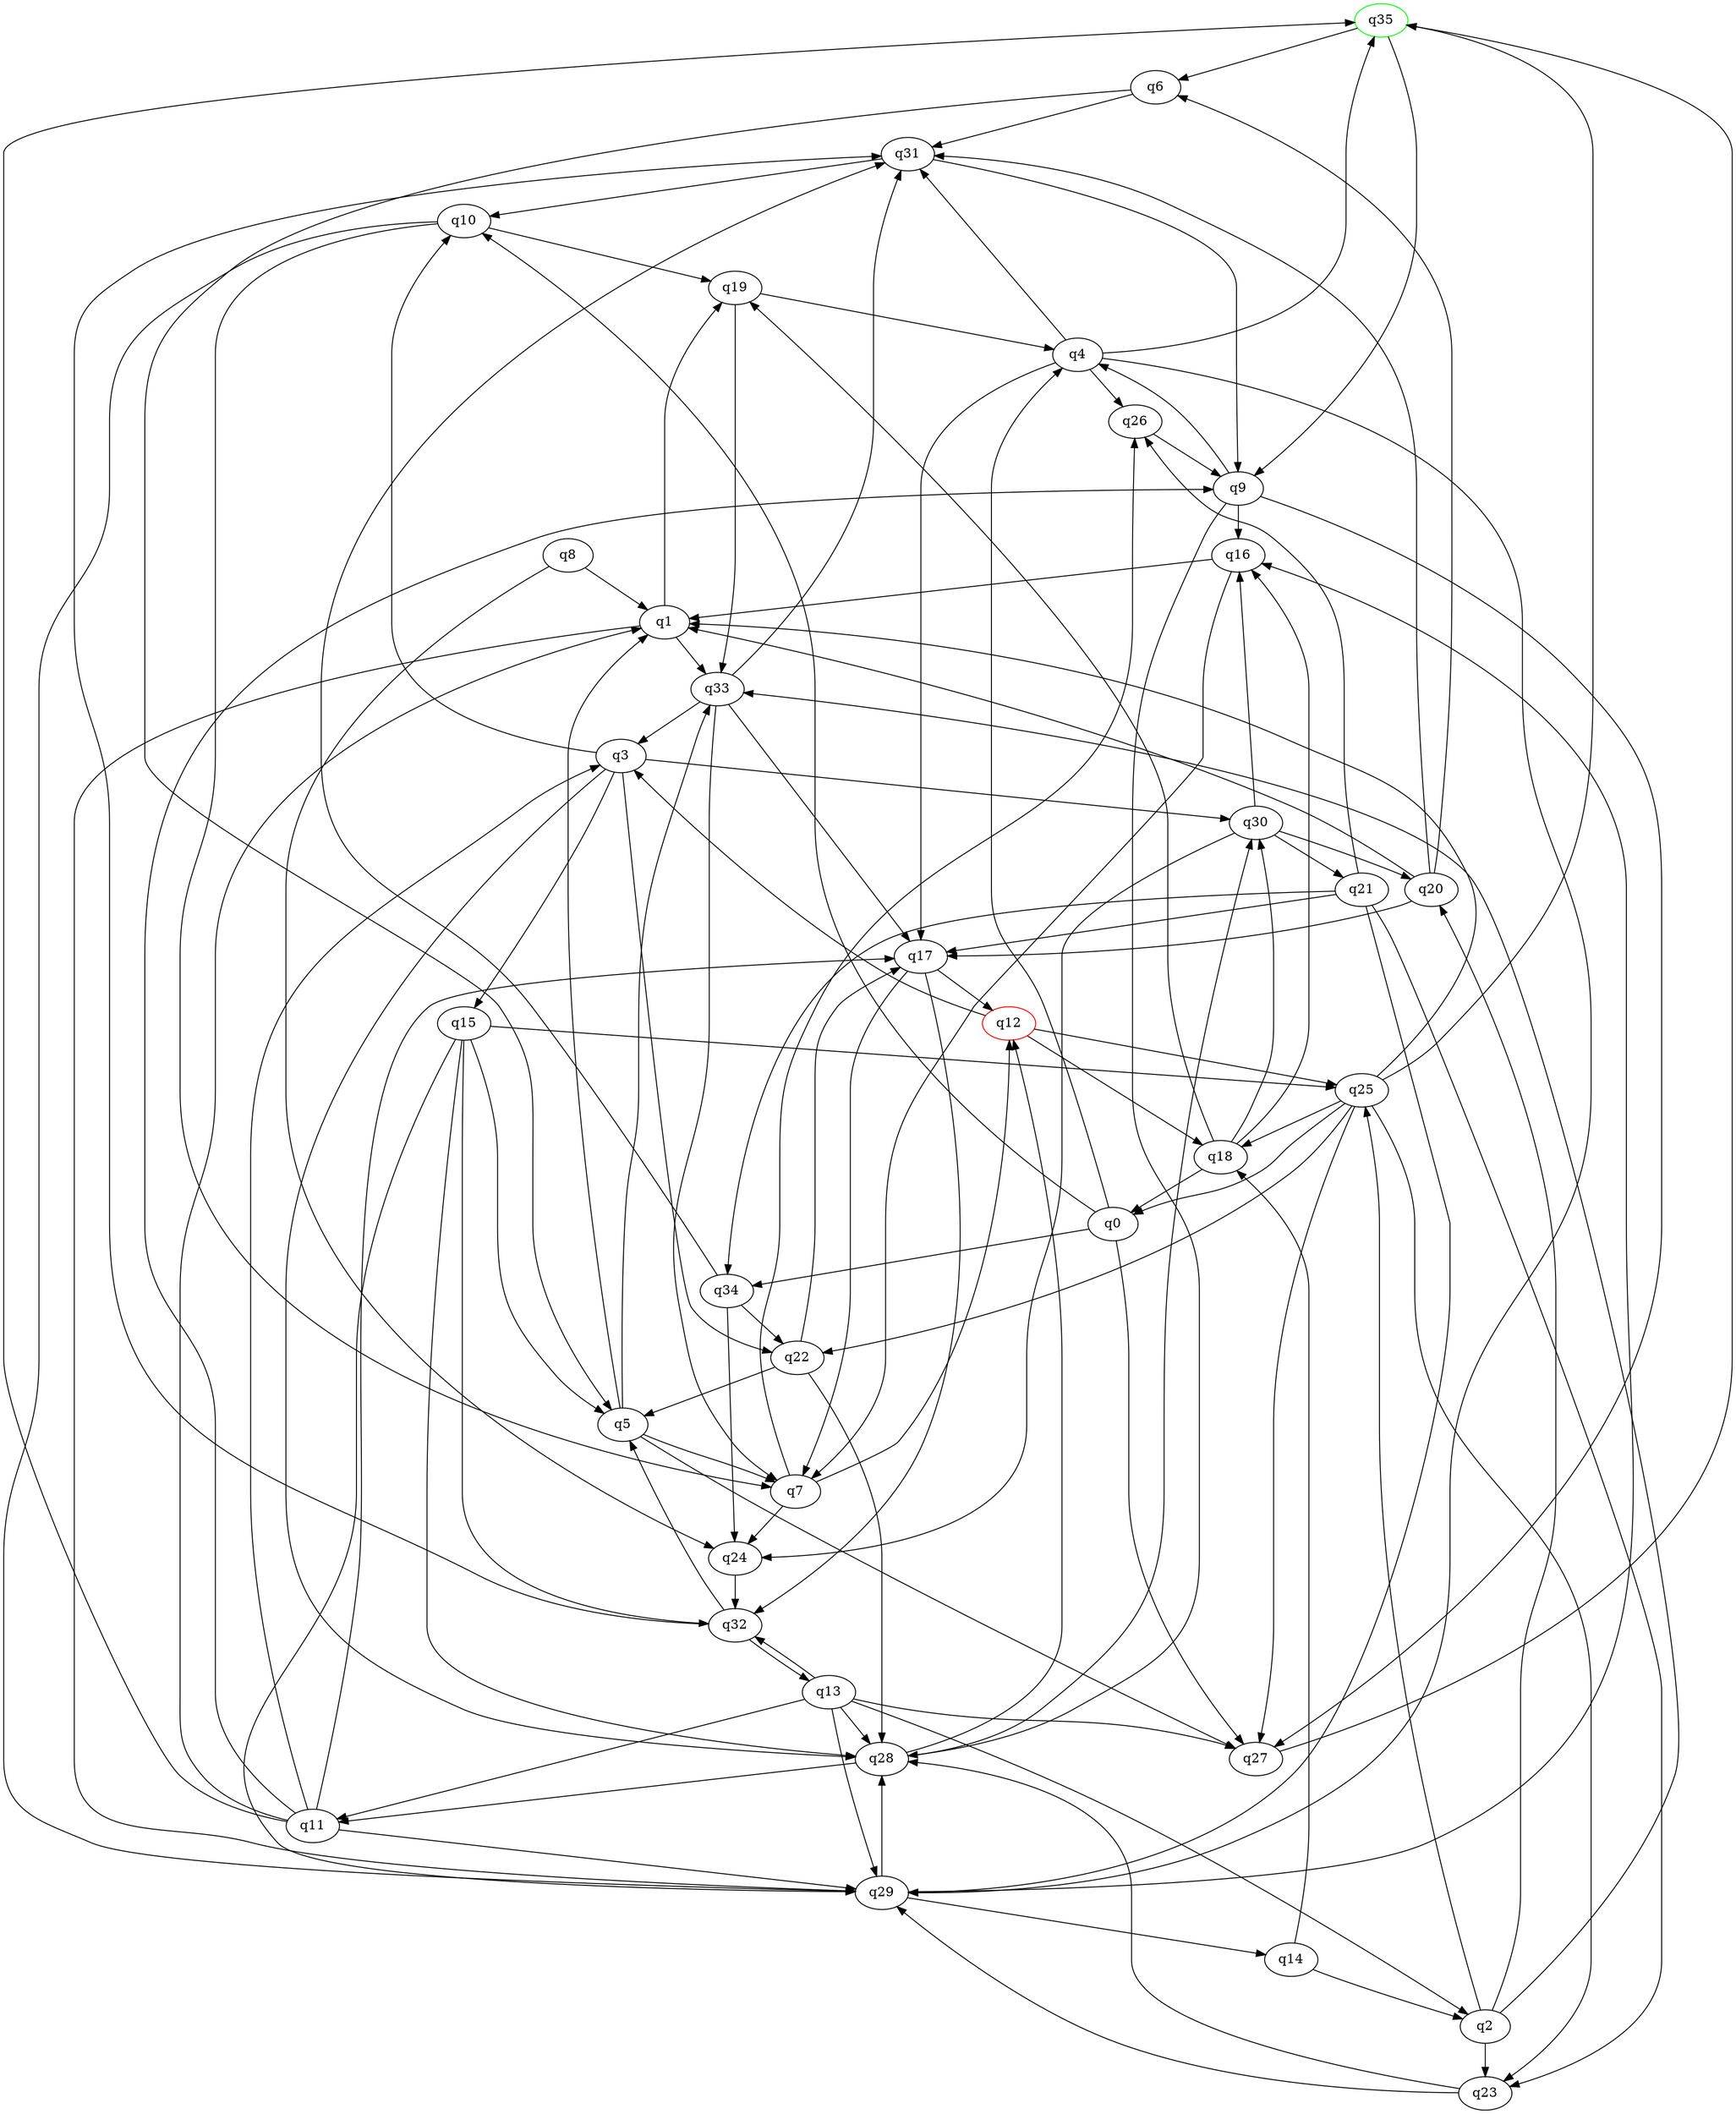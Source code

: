 digraph A{
q35 [initial=1,color=green];
q12 [final=1,color=red];
q0 -> q4;
q0 -> q10;
q0 -> q27;
q0 -> q34;
q1 -> q19;
q1 -> q29;
q1 -> q33;
q2 -> q20;
q2 -> q23;
q2 -> q25;
q2 -> q33;
q3 -> q10;
q3 -> q15;
q3 -> q22;
q3 -> q28;
q3 -> q30;
q4 -> q17;
q4 -> q26;
q4 -> q29;
q4 -> q31;
q4 -> q35;
q5 -> q1;
q5 -> q7;
q5 -> q27;
q5 -> q33;
q6 -> q5;
q6 -> q31;
q7 -> q12;
q7 -> q24;
q7 -> q26;
q8 -> q1;
q8 -> q24;
q9 -> q4;
q9 -> q16;
q9 -> q27;
q9 -> q28;
q10 -> q7;
q10 -> q19;
q10 -> q29;
q11 -> q1;
q11 -> q3;
q11 -> q9;
q11 -> q17;
q11 -> q29;
q11 -> q35;
q12 -> q3;
q12 -> q18;
q12 -> q25;
q13 -> q2;
q13 -> q11;
q13 -> q27;
q13 -> q28;
q13 -> q29;
q13 -> q32;
q14 -> q2;
q14 -> q18;
q15 -> q5;
q15 -> q25;
q15 -> q28;
q15 -> q29;
q15 -> q32;
q16 -> q1;
q16 -> q7;
q17 -> q7;
q17 -> q12;
q17 -> q32;
q18 -> q0;
q18 -> q16;
q18 -> q19;
q18 -> q30;
q19 -> q4;
q19 -> q33;
q20 -> q1;
q20 -> q6;
q20 -> q17;
q20 -> q31;
q21 -> q17;
q21 -> q23;
q21 -> q26;
q21 -> q29;
q21 -> q34;
q22 -> q5;
q22 -> q17;
q22 -> q28;
q23 -> q28;
q23 -> q29;
q24 -> q32;
q25 -> q0;
q25 -> q1;
q25 -> q18;
q25 -> q22;
q25 -> q23;
q25 -> q27;
q25 -> q35;
q26 -> q9;
q27 -> q35;
q28 -> q11;
q28 -> q12;
q28 -> q30;
q29 -> q14;
q29 -> q16;
q29 -> q28;
q30 -> q16;
q30 -> q20;
q30 -> q21;
q30 -> q24;
q31 -> q9;
q31 -> q10;
q32 -> q5;
q32 -> q13;
q32 -> q31;
q33 -> q3;
q33 -> q7;
q33 -> q17;
q33 -> q31;
q34 -> q22;
q34 -> q24;
q34 -> q31;
q35 -> q6;
q35 -> q9;
}